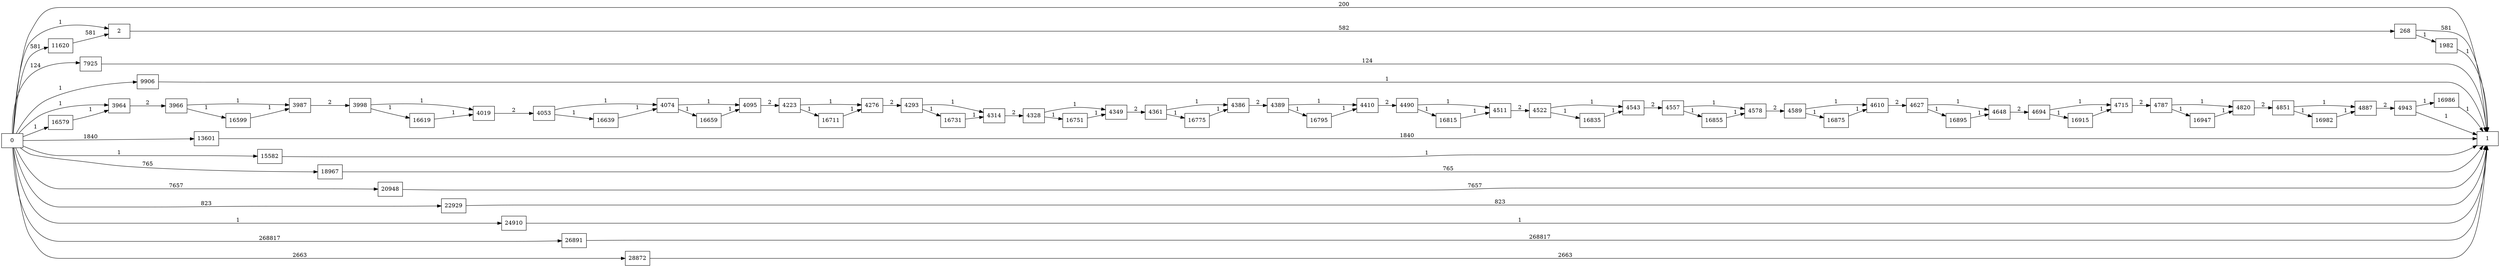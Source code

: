 digraph {
	graph [rankdir=LR]
	node [shape=rectangle]
	2 -> 268 [label=582]
	268 -> 1 [label=581]
	268 -> 1982 [label=1]
	1982 -> 1 [label=1]
	3964 -> 3966 [label=2]
	3966 -> 3987 [label=1]
	3966 -> 16599 [label=1]
	3987 -> 3998 [label=2]
	3998 -> 4019 [label=1]
	3998 -> 16619 [label=1]
	4019 -> 4053 [label=2]
	4053 -> 4074 [label=1]
	4053 -> 16639 [label=1]
	4074 -> 4095 [label=1]
	4074 -> 16659 [label=1]
	4095 -> 4223 [label=2]
	4223 -> 4276 [label=1]
	4223 -> 16711 [label=1]
	4276 -> 4293 [label=2]
	4293 -> 4314 [label=1]
	4293 -> 16731 [label=1]
	4314 -> 4328 [label=2]
	4328 -> 4349 [label=1]
	4328 -> 16751 [label=1]
	4349 -> 4361 [label=2]
	4361 -> 4386 [label=1]
	4361 -> 16775 [label=1]
	4386 -> 4389 [label=2]
	4389 -> 4410 [label=1]
	4389 -> 16795 [label=1]
	4410 -> 4490 [label=2]
	4490 -> 4511 [label=1]
	4490 -> 16815 [label=1]
	4511 -> 4522 [label=2]
	4522 -> 4543 [label=1]
	4522 -> 16835 [label=1]
	4543 -> 4557 [label=2]
	4557 -> 4578 [label=1]
	4557 -> 16855 [label=1]
	4578 -> 4589 [label=2]
	4589 -> 4610 [label=1]
	4589 -> 16875 [label=1]
	4610 -> 4627 [label=2]
	4627 -> 4648 [label=1]
	4627 -> 16895 [label=1]
	4648 -> 4694 [label=2]
	4694 -> 4715 [label=1]
	4694 -> 16915 [label=1]
	4715 -> 4787 [label=2]
	4787 -> 4820 [label=1]
	4787 -> 16947 [label=1]
	4820 -> 4851 [label=2]
	4851 -> 4887 [label=1]
	4851 -> 16982 [label=1]
	4887 -> 4943 [label=2]
	4943 -> 1 [label=1]
	4943 -> 16986 [label=1]
	7925 -> 1 [label=124]
	9906 -> 1 [label=1]
	11620 -> 2 [label=581]
	13601 -> 1 [label=1840]
	15582 -> 1 [label=1]
	16579 -> 3964 [label=1]
	16599 -> 3987 [label=1]
	16619 -> 4019 [label=1]
	16639 -> 4074 [label=1]
	16659 -> 4095 [label=1]
	16711 -> 4276 [label=1]
	16731 -> 4314 [label=1]
	16751 -> 4349 [label=1]
	16775 -> 4386 [label=1]
	16795 -> 4410 [label=1]
	16815 -> 4511 [label=1]
	16835 -> 4543 [label=1]
	16855 -> 4578 [label=1]
	16875 -> 4610 [label=1]
	16895 -> 4648 [label=1]
	16915 -> 4715 [label=1]
	16947 -> 4820 [label=1]
	16982 -> 4887 [label=1]
	16986 -> 1 [label=1]
	18967 -> 1 [label=765]
	20948 -> 1 [label=7657]
	22929 -> 1 [label=823]
	24910 -> 1 [label=1]
	26891 -> 1 [label=268817]
	28872 -> 1 [label=2663]
	0 -> 2 [label=1]
	0 -> 3964 [label=1]
	0 -> 1 [label=200]
	0 -> 7925 [label=124]
	0 -> 9906 [label=1]
	0 -> 11620 [label=581]
	0 -> 13601 [label=1840]
	0 -> 15582 [label=1]
	0 -> 16579 [label=1]
	0 -> 18967 [label=765]
	0 -> 20948 [label=7657]
	0 -> 22929 [label=823]
	0 -> 24910 [label=1]
	0 -> 26891 [label=268817]
	0 -> 28872 [label=2663]
}
